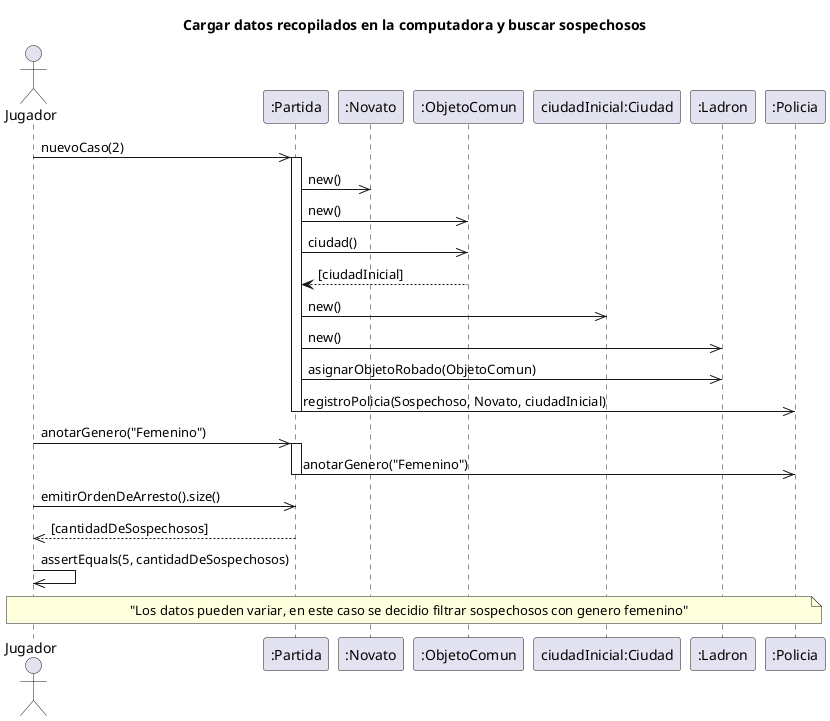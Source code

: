 @startuml
title Cargar datos recopilados en la computadora y buscar sospechosos

actor "Jugador" as AlgoThief
participant ":Partida" as Partida
participant ":Novato" as Grado
participant ":ObjetoComun" as ObjetoRobado
participant "ciudadInicial:Ciudad" as Ciudad
participant ":Ladron" as Ladron
participant ":Policia" as Policia

AlgoThief ->> Partida : nuevoCaso(2)
activate Partida
    Partida ->> Grado : new()
    Partida ->> ObjetoRobado : new()
    Partida ->> ObjetoRobado : ciudad()
    ObjetoRobado --> Partida : [ciudadInicial]
    Partida ->> Ciudad : new()
    Partida ->> Ladron : new()
    Partida ->> Ladron : asignarObjetoRobado(ObjetoComun)
    Partida ->> Policia : registroPolicia(Sospechoso, Novato, ciudadInicial)
deactivate Partida

AlgoThief ->> Partida : anotarGenero("Femenino")
activate Partida
Partida ->> Policia : anotarGenero("Femenino")
deactivate Partida
AlgoThief ->> Partida : emitirOrdenDeArresto().size()
return[cantidadDeSospechosos]
AlgoThief ->> AlgoThief : assertEquals(5, cantidadDeSospechosos)

note across: "Los datos pueden variar, en este caso se decidio filtrar sospechosos con genero femenino"


@enduml